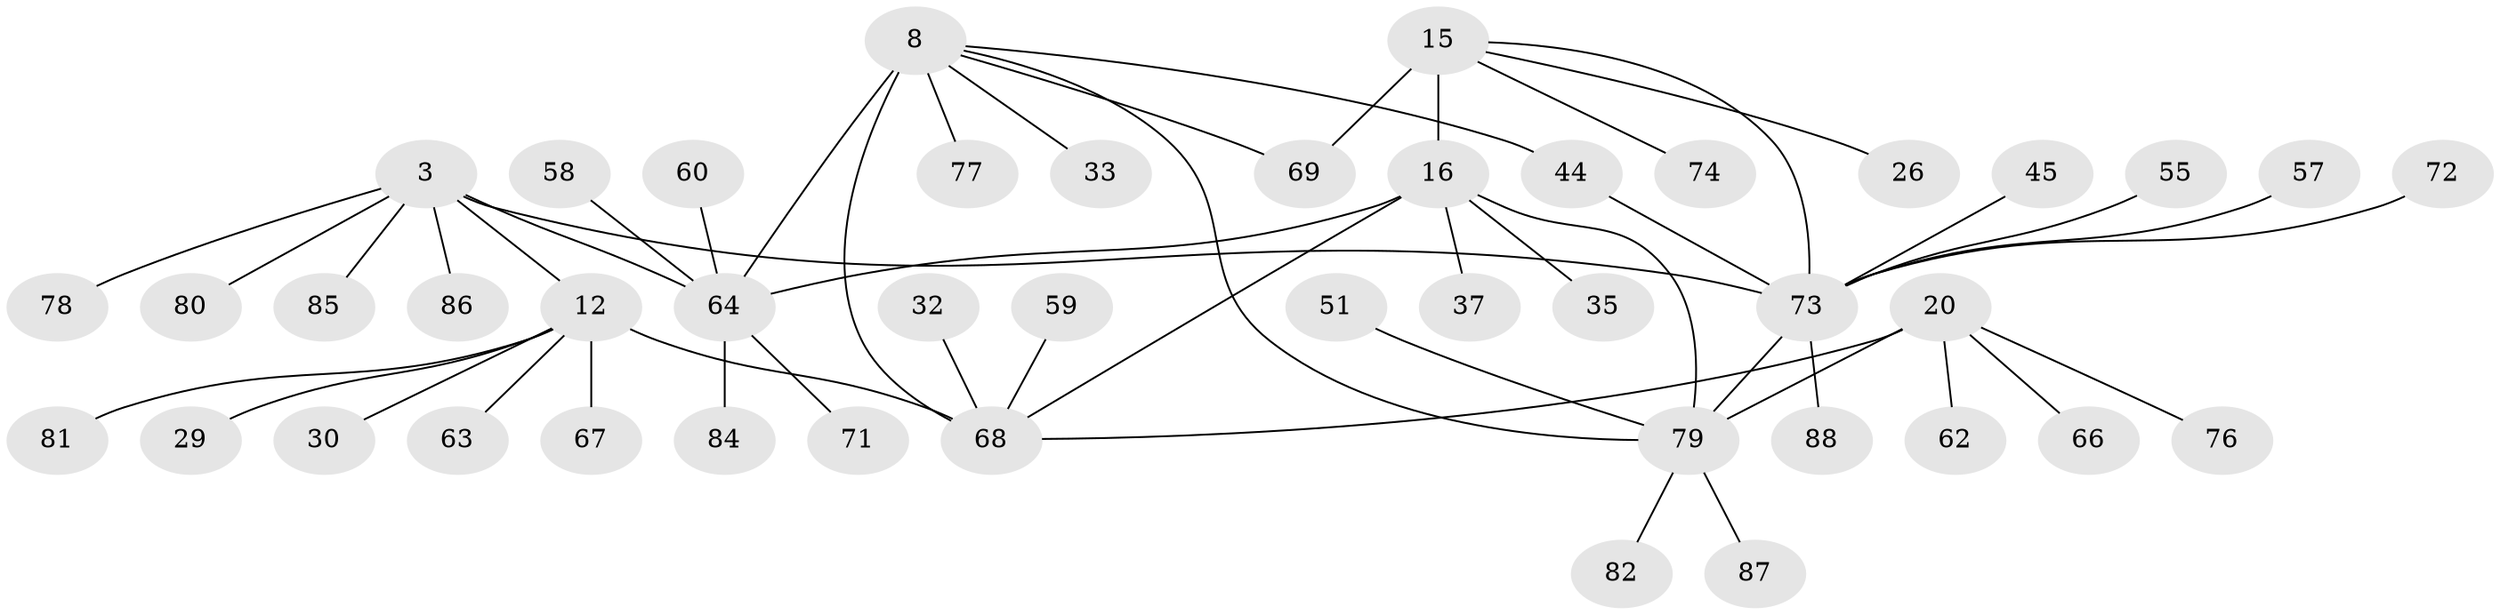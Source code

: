 // original degree distribution, {7: 0.03409090909090909, 9: 0.06818181818181818, 5: 0.03409090909090909, 6: 0.07954545454545454, 3: 0.03409090909090909, 1: 0.5795454545454546, 2: 0.1590909090909091, 4: 0.011363636363636364}
// Generated by graph-tools (version 1.1) at 2025/55/03/09/25 04:55:22]
// undirected, 44 vertices, 51 edges
graph export_dot {
graph [start="1"]
  node [color=gray90,style=filled];
  3 [super="+1"];
  8 [super="+5"];
  12 [super="+11"];
  15 [super="+14"];
  16 [super="+13"];
  20 [super="+18"];
  26;
  29;
  30;
  32;
  33;
  35;
  37;
  44;
  45;
  51;
  55;
  57 [super="+46"];
  58;
  59 [super="+21+52"];
  60;
  62;
  63;
  64 [super="+7+38+43+47+48+56"];
  66;
  67;
  68 [super="+10"];
  69;
  71;
  72;
  73 [super="+4+27+31+39"];
  74 [super="+24+28"];
  76;
  77;
  78 [super="+70"];
  79 [super="+40+49+50"];
  80;
  81;
  82 [super="+75"];
  84 [super="+83"];
  85 [super="+61"];
  86 [super="+23"];
  87;
  88;
  3 -- 80;
  3 -- 12;
  3 -- 86;
  3 -- 85;
  3 -- 78;
  3 -- 73 [weight=4];
  3 -- 64;
  8 -- 44;
  8 -- 69;
  8 -- 33;
  8 -- 77;
  8 -- 68;
  8 -- 64 [weight=4];
  8 -- 79;
  12 -- 63;
  12 -- 67;
  12 -- 81;
  12 -- 29;
  12 -- 30;
  12 -- 68 [weight=4];
  15 -- 16 [weight=4];
  15 -- 26;
  15 -- 69;
  15 -- 73 [weight=2];
  15 -- 74;
  16 -- 35;
  16 -- 68 [weight=2];
  16 -- 37;
  16 -- 64;
  16 -- 79;
  20 -- 62;
  20 -- 66;
  20 -- 76;
  20 -- 68;
  20 -- 79 [weight=4];
  32 -- 68;
  44 -- 73;
  45 -- 73;
  51 -- 79;
  55 -- 73;
  57 -- 73;
  58 -- 64;
  59 -- 68;
  60 -- 64;
  64 -- 71;
  64 -- 84;
  72 -- 73;
  73 -- 88;
  73 -- 79;
  79 -- 82;
  79 -- 87;
}
